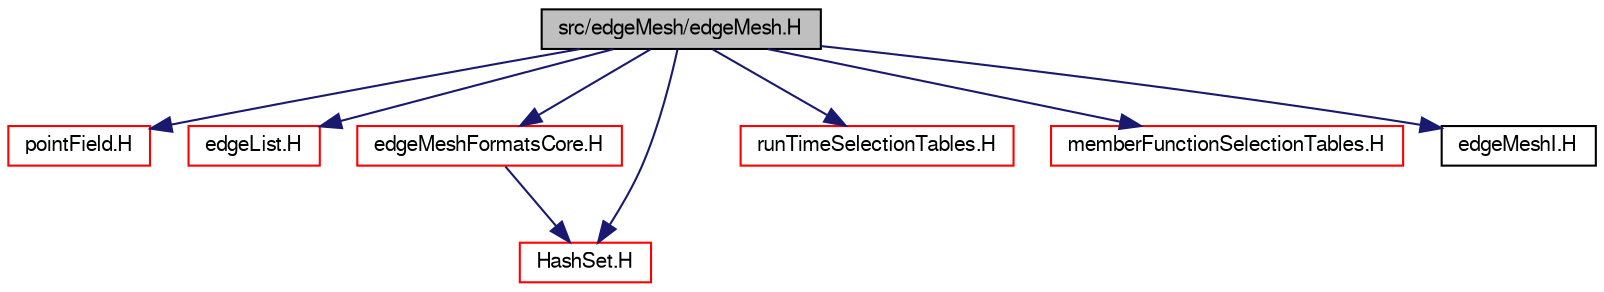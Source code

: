 digraph "src/edgeMesh/edgeMesh.H"
{
  bgcolor="transparent";
  edge [fontname="FreeSans",fontsize="10",labelfontname="FreeSans",labelfontsize="10"];
  node [fontname="FreeSans",fontsize="10",shape=record];
  Node0 [label="src/edgeMesh/edgeMesh.H",height=0.2,width=0.4,color="black", fillcolor="grey75", style="filled", fontcolor="black"];
  Node0 -> Node1 [color="midnightblue",fontsize="10",style="solid",fontname="FreeSans"];
  Node1 [label="pointField.H",height=0.2,width=0.4,color="red",URL="$a12062.html"];
  Node0 -> Node107 [color="midnightblue",fontsize="10",style="solid",fontname="FreeSans"];
  Node107 [label="edgeList.H",height=0.2,width=0.4,color="red",URL="$a11312.html"];
  Node0 -> Node136 [color="midnightblue",fontsize="10",style="solid",fontname="FreeSans"];
  Node136 [label="edgeMeshFormatsCore.H",height=0.2,width=0.4,color="red",URL="$a00908.html"];
  Node136 -> Node138 [color="midnightblue",fontsize="10",style="solid",fontname="FreeSans"];
  Node138 [label="HashSet.H",height=0.2,width=0.4,color="red",URL="$a08471.html"];
  Node0 -> Node121 [color="midnightblue",fontsize="10",style="solid",fontname="FreeSans"];
  Node121 [label="runTimeSelectionTables.H",height=0.2,width=0.4,color="red",URL="$a09266.html",tooltip="Macros to ease declaration of run-time selection tables. "];
  Node0 -> Node140 [color="midnightblue",fontsize="10",style="solid",fontname="FreeSans"];
  Node140 [label="memberFunctionSelectionTables.H",height=0.2,width=0.4,color="red",URL="$a09278.html"];
  Node0 -> Node138 [color="midnightblue",fontsize="10",style="solid",fontname="FreeSans"];
  Node0 -> Node141 [color="midnightblue",fontsize="10",style="solid",fontname="FreeSans"];
  Node141 [label="edgeMeshI.H",height=0.2,width=0.4,color="black",URL="$a00956.html"];
}
